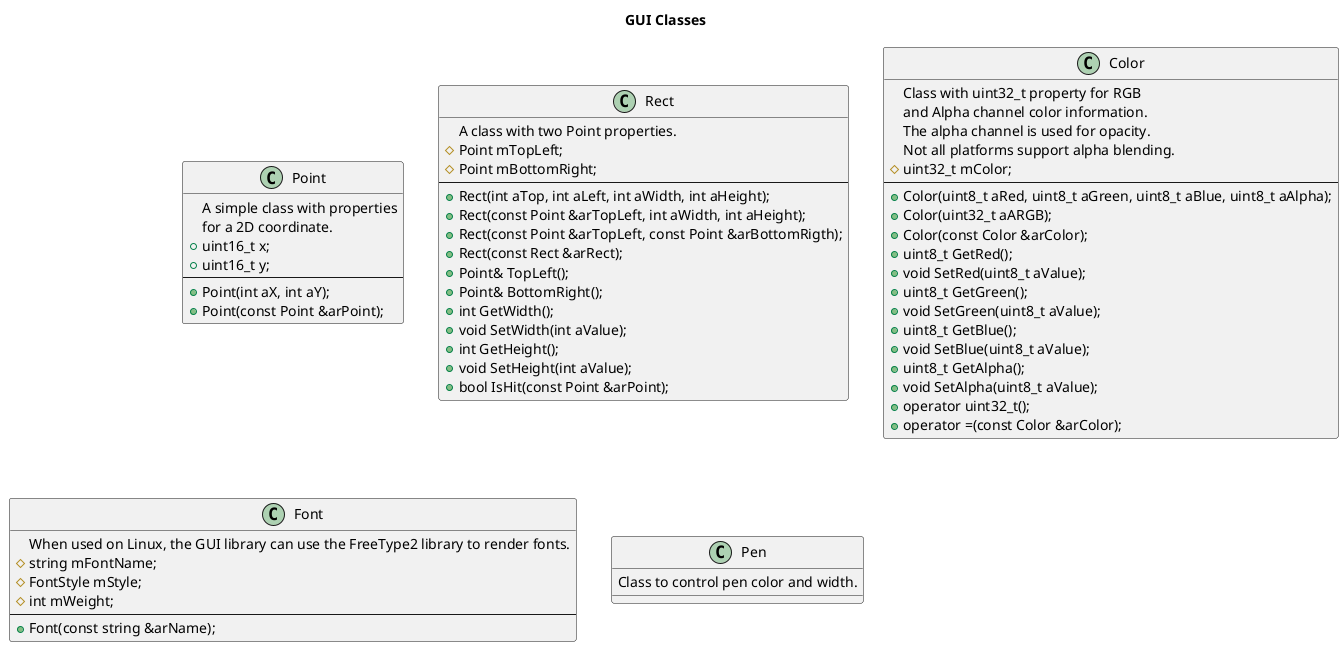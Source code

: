 @startuml

title GUI Classes

class Point {
    A simple class with properties\nfor a 2D coordinate.
    +uint16_t x;
    +uint16_t y;
--
    +Point(int aX, int aY);
    +Point(const Point &arPoint);
}

class Rect {
    A class with two Point properties.
    #Point mTopLeft;
    #Point mBottomRight;
--
    +Rect(int aTop, int aLeft, int aWidth, int aHeight);
    +Rect(const Point &arTopLeft, int aWidth, int aHeight);
    +Rect(const Point &arTopLeft, const Point &arBottomRigth);
    +Rect(const Rect &arRect);
    +Point& TopLeft();
    +Point& BottomRight();
    +int GetWidth();
    +void SetWidth(int aValue);
    +int GetHeight();
    +void SetHeight(int aValue);
    +bool IsHit(const Point &arPoint);
}

class Color {
    Class with uint32_t property for RGB
    and Alpha channel color information.
    The alpha channel is used for opacity.
    Not all platforms support alpha blending.
    #uint32_t mColor;
--
    +Color(uint8_t aRed, uint8_t aGreen, uint8_t aBlue, uint8_t aAlpha);
    +Color(uint32_t aARGB);
    +Color(const Color &arColor);
    +uint8_t GetRed();
    +void SetRed(uint8_t aValue);
    +uint8_t GetGreen();
    +void SetGreen(uint8_t aValue);
    +uint8_t GetBlue();
    +void SetBlue(uint8_t aValue);
    +uint8_t GetAlpha();
    +void SetAlpha(uint8_t aValue);
    +operator uint32_t();
    +operator =(const Color &arColor);
}

class Font {
    When used on Linux, the GUI library can use the FreeType2 library to render fonts.
    #string mFontName;
    #FontStyle mStyle;
    #int mWeight;
--
    +Font(const string &arName);
}

class Pen {
    Class to control pen color and width.
}

@enduml



Bitmap

Class to handle raster images.
Can load bmp and png files through filesystem and do some basic manipulation like resize/stretch.
Canvas

All drawing operations are performed on a Canvas. Descendants can implement in memory canvas, Linux Framebuffer canvas or even a DirectX Canvas.

Support functions:

void DrawDot(const Point &arPoint, const Pen &arPen);
void DrawArc(const Point &arCenter, int aRadius1, int aRadius2, int aStartAngel, int aSweepAngle, const Pen &arPen);
void DrawCircle(const Point &arCenter, int aRadius, const Pen &arPen);
void DrawLine(const Point &arA, const Point &arB, const Pen &arPen);
void DrawRectangle(const Rect &arRect, const Pen &arPen);
void DrawImage(const Point &arTopLeft, const Bitmap &arBitmap);
void DrawText(const Rect &arRect, const Font &arFont, const char *apText, bool aScaleToFit);
Ctrl

The base GUI control class with virtual interface functions for event propagation. All other controls decent from the Ctrl class.
Ctrl objects contains a boolean "invalidated" property, this is flagged in case the object needs rendering. Setter functions and event propagation can invalidate a Ctrl object.

Other properties (With setter/getter functions):

    Color mBackground
    bool mTransparent
    Rect mArea
    Rect mMouseArea
    Anchor mAnchor (Bitmask with Left, Top, Right, Bottom)

Abstracts and helpers:

    bool ProcessEvent(Event &aEvent) // Return true to stop propagation
    void Invalidate()
    bool IsInvalid() const
    bool IsHit(const Point aPoint) const
    void Render(Canvas &aCanvas)

Page

Each view class must decent from Page. Implements interface functions (Ctrl) to start the touch and paint event propagation.
Panel

A control to group other controls.
Image

A control to draw bitmap images.
Label

A control used to draw text and graphics.
Button

Decents from Label. Draws a button in different states.
Posts an event when pressed.
Posts an event when dragged.
Posts an event when released.
CheckBox

A control used to draw a checkbox in different states.
Posts an event when clicked.